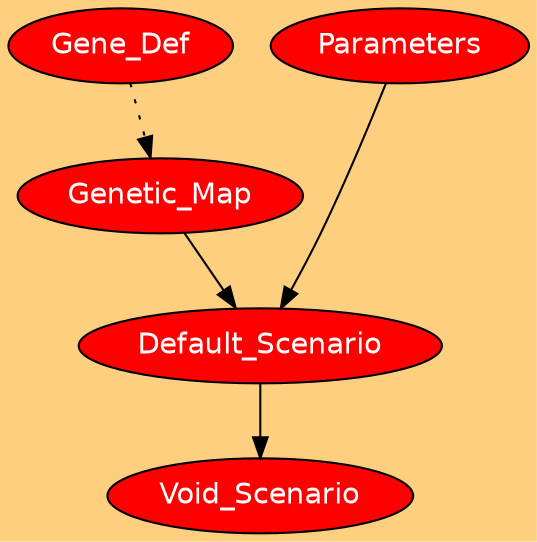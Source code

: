 digraph Ecology {
	color = "White"
	bgcolor="#FFCF80";
	/* label="Evolife files"; */
	node  [style=filled,fillcolor="Red",fontname=Helvetica,fontcolor=White]; 
	/*Void_Scenario [shape = ellipse];*/
	Gene_Def; 
	Genetic_Map -> Default_Scenario; 
	Parameters -> Default_Scenario -> Void_Scenario
	{rank=same; Parameters; Gene_Def}
	Gene_Def -> Genetic_Map [style=dotted];
}
